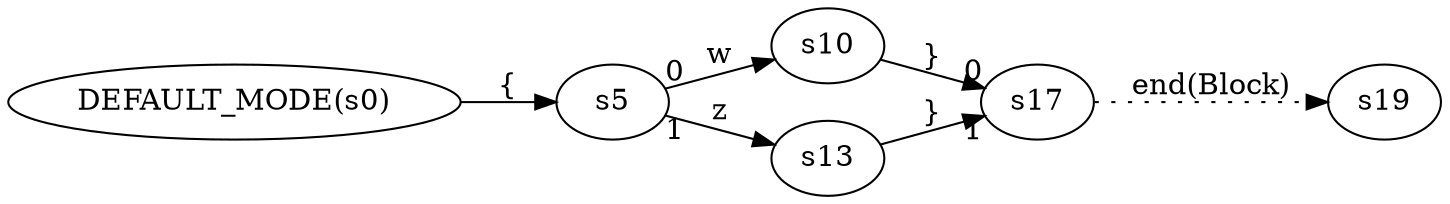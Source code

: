 digraph ATN {
  rankdir=LR;

  "DEFAULT_MODE(s0)" -> s5 [label="{"]
  s5 -> s10 [label=w, taillabel=0]
  s10 -> s17 [label="}", headlabel=0]
  s17 -> s19 [label="end(Block)", style=dotted]
  s5 -> s13 [label=z, taillabel=1]
  s13 -> s17 [label="}", headlabel=1]
}